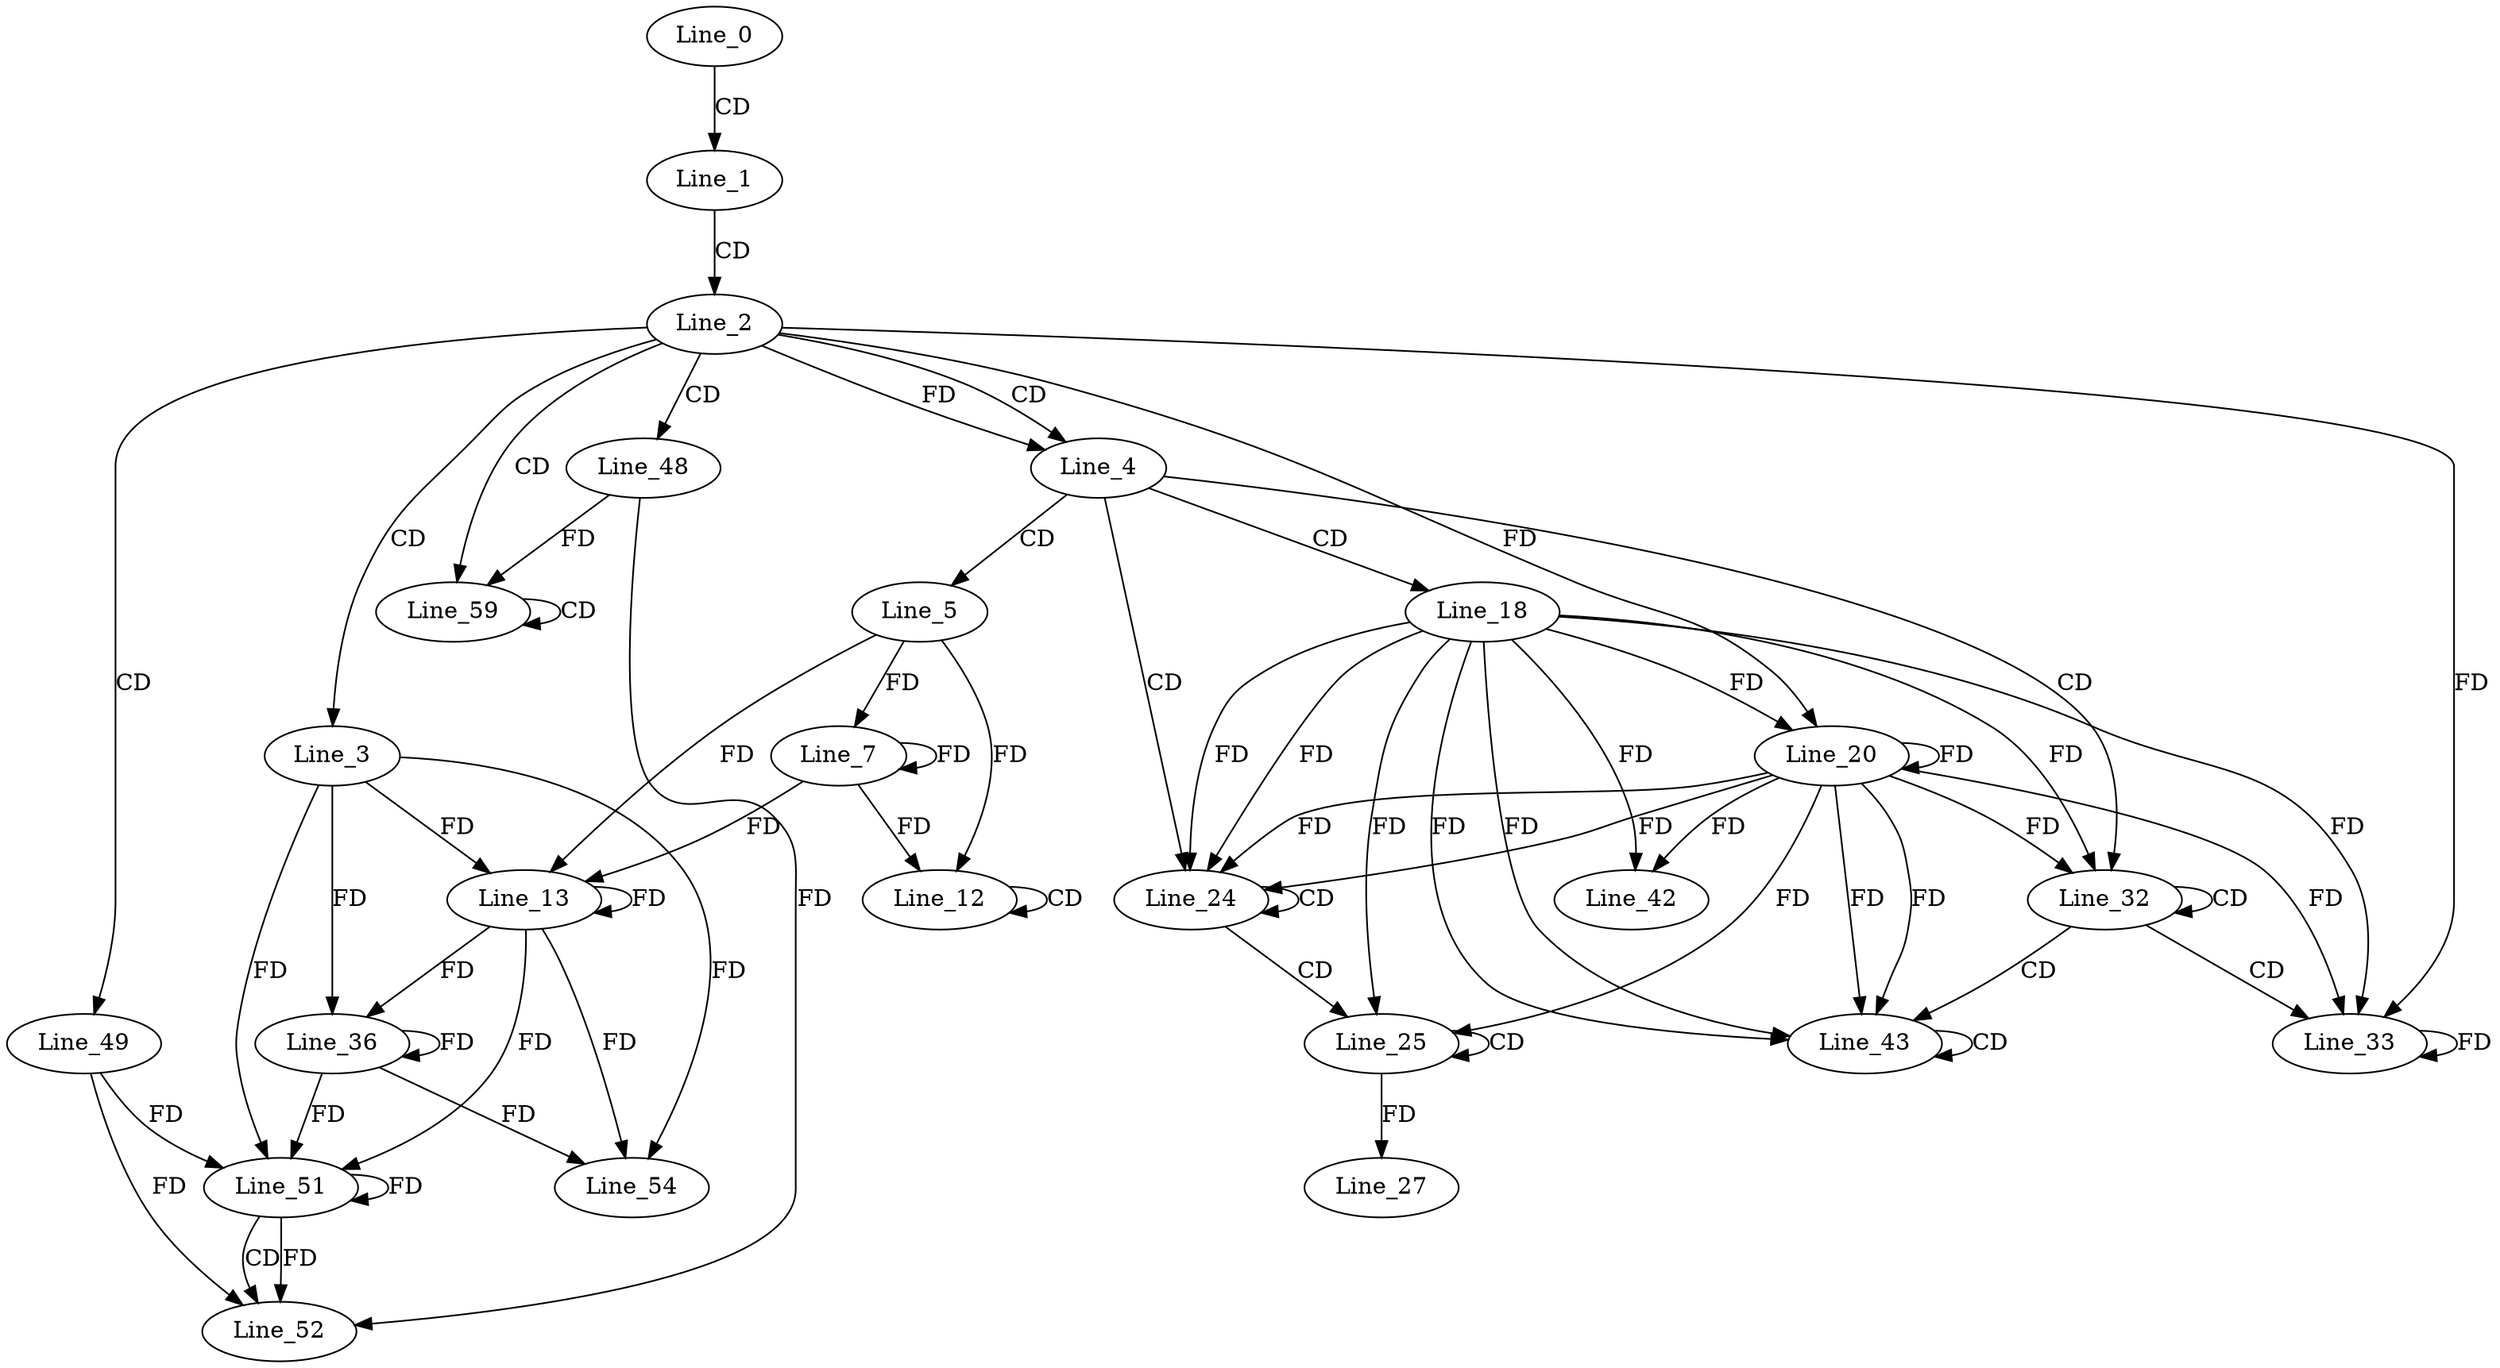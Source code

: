 digraph G {
  Line_0;
  Line_1;
  Line_2;
  Line_3;
  Line_4;
  Line_4;
  Line_5;
  Line_7;
  Line_12;
  Line_12;
  Line_12;
  Line_13;
  Line_13;
  Line_18;
  Line_20;
  Line_20;
  Line_24;
  Line_24;
  Line_25;
  Line_25;
  Line_27;
  Line_32;
  Line_32;
  Line_32;
  Line_32;
  Line_33;
  Line_33;
  Line_36;
  Line_42;
  Line_43;
  Line_43;
  Line_48;
  Line_49;
  Line_51;
  Line_51;
  Line_51;
  Line_52;
  Line_54;
  Line_59;
  Line_59;
  Line_0 -> Line_1 [ label="CD" ];
  Line_1 -> Line_2 [ label="CD" ];
  Line_2 -> Line_3 [ label="CD" ];
  Line_2 -> Line_4 [ label="CD" ];
  Line_2 -> Line_4 [ label="FD" ];
  Line_4 -> Line_5 [ label="CD" ];
  Line_5 -> Line_7 [ label="FD" ];
  Line_7 -> Line_7 [ label="FD" ];
  Line_12 -> Line_12 [ label="CD" ];
  Line_5 -> Line_12 [ label="FD" ];
  Line_7 -> Line_12 [ label="FD" ];
  Line_3 -> Line_13 [ label="FD" ];
  Line_13 -> Line_13 [ label="FD" ];
  Line_5 -> Line_13 [ label="FD" ];
  Line_7 -> Line_13 [ label="FD" ];
  Line_4 -> Line_18 [ label="CD" ];
  Line_18 -> Line_20 [ label="FD" ];
  Line_20 -> Line_20 [ label="FD" ];
  Line_2 -> Line_20 [ label="FD" ];
  Line_4 -> Line_24 [ label="CD" ];
  Line_18 -> Line_24 [ label="FD" ];
  Line_20 -> Line_24 [ label="FD" ];
  Line_24 -> Line_24 [ label="CD" ];
  Line_18 -> Line_24 [ label="FD" ];
  Line_20 -> Line_24 [ label="FD" ];
  Line_24 -> Line_25 [ label="CD" ];
  Line_25 -> Line_25 [ label="CD" ];
  Line_18 -> Line_25 [ label="FD" ];
  Line_20 -> Line_25 [ label="FD" ];
  Line_25 -> Line_27 [ label="FD" ];
  Line_4 -> Line_32 [ label="CD" ];
  Line_18 -> Line_32 [ label="FD" ];
  Line_20 -> Line_32 [ label="FD" ];
  Line_32 -> Line_32 [ label="CD" ];
  Line_32 -> Line_33 [ label="CD" ];
  Line_2 -> Line_33 [ label="FD" ];
  Line_33 -> Line_33 [ label="FD" ];
  Line_18 -> Line_33 [ label="FD" ];
  Line_20 -> Line_33 [ label="FD" ];
  Line_3 -> Line_36 [ label="FD" ];
  Line_13 -> Line_36 [ label="FD" ];
  Line_36 -> Line_36 [ label="FD" ];
  Line_18 -> Line_42 [ label="FD" ];
  Line_20 -> Line_42 [ label="FD" ];
  Line_32 -> Line_43 [ label="CD" ];
  Line_18 -> Line_43 [ label="FD" ];
  Line_20 -> Line_43 [ label="FD" ];
  Line_43 -> Line_43 [ label="CD" ];
  Line_18 -> Line_43 [ label="FD" ];
  Line_20 -> Line_43 [ label="FD" ];
  Line_2 -> Line_48 [ label="CD" ];
  Line_2 -> Line_49 [ label="CD" ];
  Line_51 -> Line_51 [ label="FD" ];
  Line_49 -> Line_51 [ label="FD" ];
  Line_3 -> Line_51 [ label="FD" ];
  Line_13 -> Line_51 [ label="FD" ];
  Line_36 -> Line_51 [ label="FD" ];
  Line_51 -> Line_52 [ label="CD" ];
  Line_48 -> Line_52 [ label="FD" ];
  Line_51 -> Line_52 [ label="FD" ];
  Line_49 -> Line_52 [ label="FD" ];
  Line_3 -> Line_54 [ label="FD" ];
  Line_13 -> Line_54 [ label="FD" ];
  Line_36 -> Line_54 [ label="FD" ];
  Line_2 -> Line_59 [ label="CD" ];
  Line_59 -> Line_59 [ label="CD" ];
  Line_48 -> Line_59 [ label="FD" ];
}
